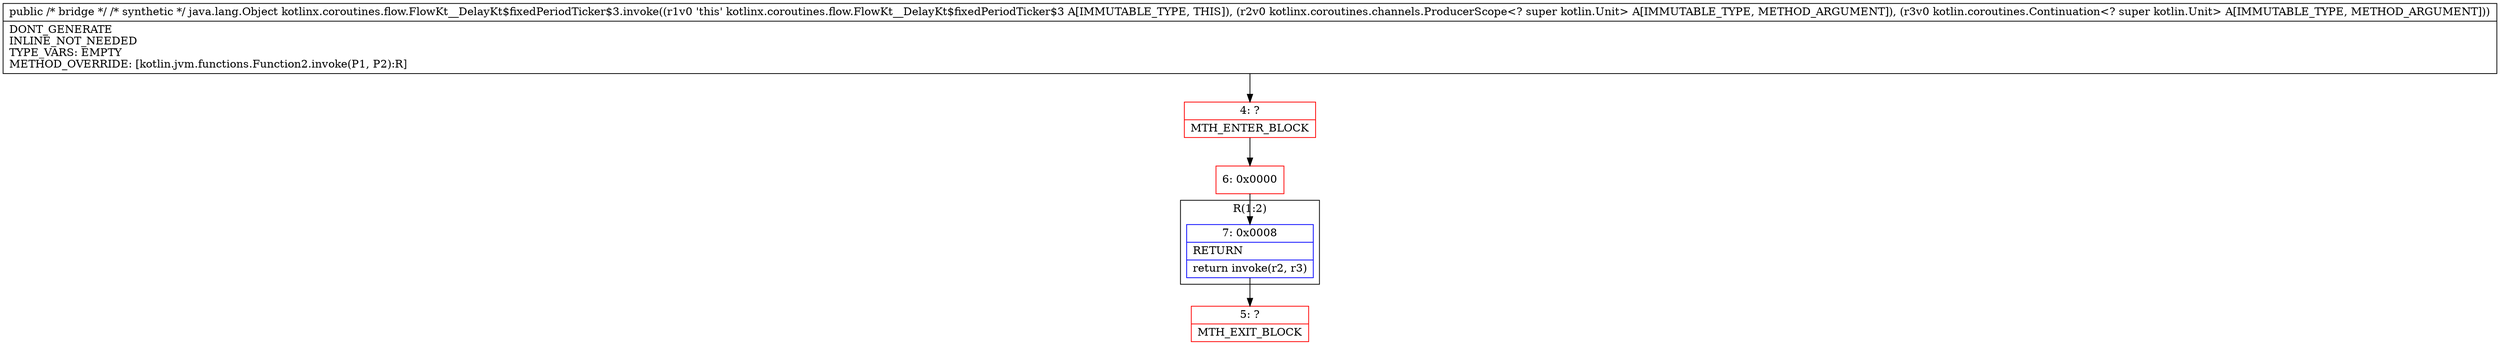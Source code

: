 digraph "CFG forkotlinx.coroutines.flow.FlowKt__DelayKt$fixedPeriodTicker$3.invoke(Ljava\/lang\/Object;Ljava\/lang\/Object;)Ljava\/lang\/Object;" {
subgraph cluster_Region_1702043713 {
label = "R(1:2)";
node [shape=record,color=blue];
Node_7 [shape=record,label="{7\:\ 0x0008|RETURN\l|return invoke(r2, r3)\l}"];
}
Node_4 [shape=record,color=red,label="{4\:\ ?|MTH_ENTER_BLOCK\l}"];
Node_6 [shape=record,color=red,label="{6\:\ 0x0000}"];
Node_5 [shape=record,color=red,label="{5\:\ ?|MTH_EXIT_BLOCK\l}"];
MethodNode[shape=record,label="{public \/* bridge *\/ \/* synthetic *\/ java.lang.Object kotlinx.coroutines.flow.FlowKt__DelayKt$fixedPeriodTicker$3.invoke((r1v0 'this' kotlinx.coroutines.flow.FlowKt__DelayKt$fixedPeriodTicker$3 A[IMMUTABLE_TYPE, THIS]), (r2v0 kotlinx.coroutines.channels.ProducerScope\<? super kotlin.Unit\> A[IMMUTABLE_TYPE, METHOD_ARGUMENT]), (r3v0 kotlin.coroutines.Continuation\<? super kotlin.Unit\> A[IMMUTABLE_TYPE, METHOD_ARGUMENT]))  | DONT_GENERATE\lINLINE_NOT_NEEDED\lTYPE_VARS: EMPTY\lMETHOD_OVERRIDE: [kotlin.jvm.functions.Function2.invoke(P1, P2):R]\l}"];
MethodNode -> Node_4;Node_7 -> Node_5;
Node_4 -> Node_6;
Node_6 -> Node_7;
}

